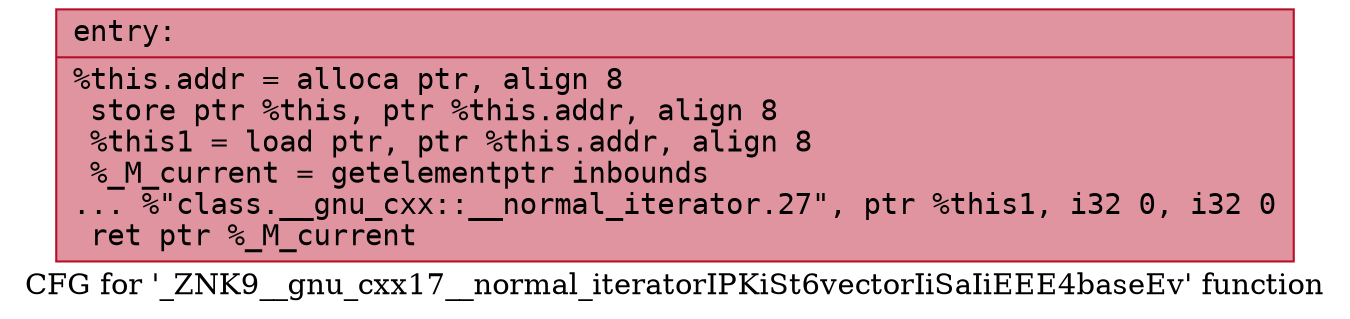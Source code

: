 digraph "CFG for '_ZNK9__gnu_cxx17__normal_iteratorIPKiSt6vectorIiSaIiEEE4baseEv' function" {
	label="CFG for '_ZNK9__gnu_cxx17__normal_iteratorIPKiSt6vectorIiSaIiEEE4baseEv' function";

	Node0x56307d77dd50 [shape=record,color="#b70d28ff", style=filled, fillcolor="#b70d2870" fontname="Courier",label="{entry:\l|  %this.addr = alloca ptr, align 8\l  store ptr %this, ptr %this.addr, align 8\l  %this1 = load ptr, ptr %this.addr, align 8\l  %_M_current = getelementptr inbounds\l... %\"class.__gnu_cxx::__normal_iterator.27\", ptr %this1, i32 0, i32 0\l  ret ptr %_M_current\l}"];
}
